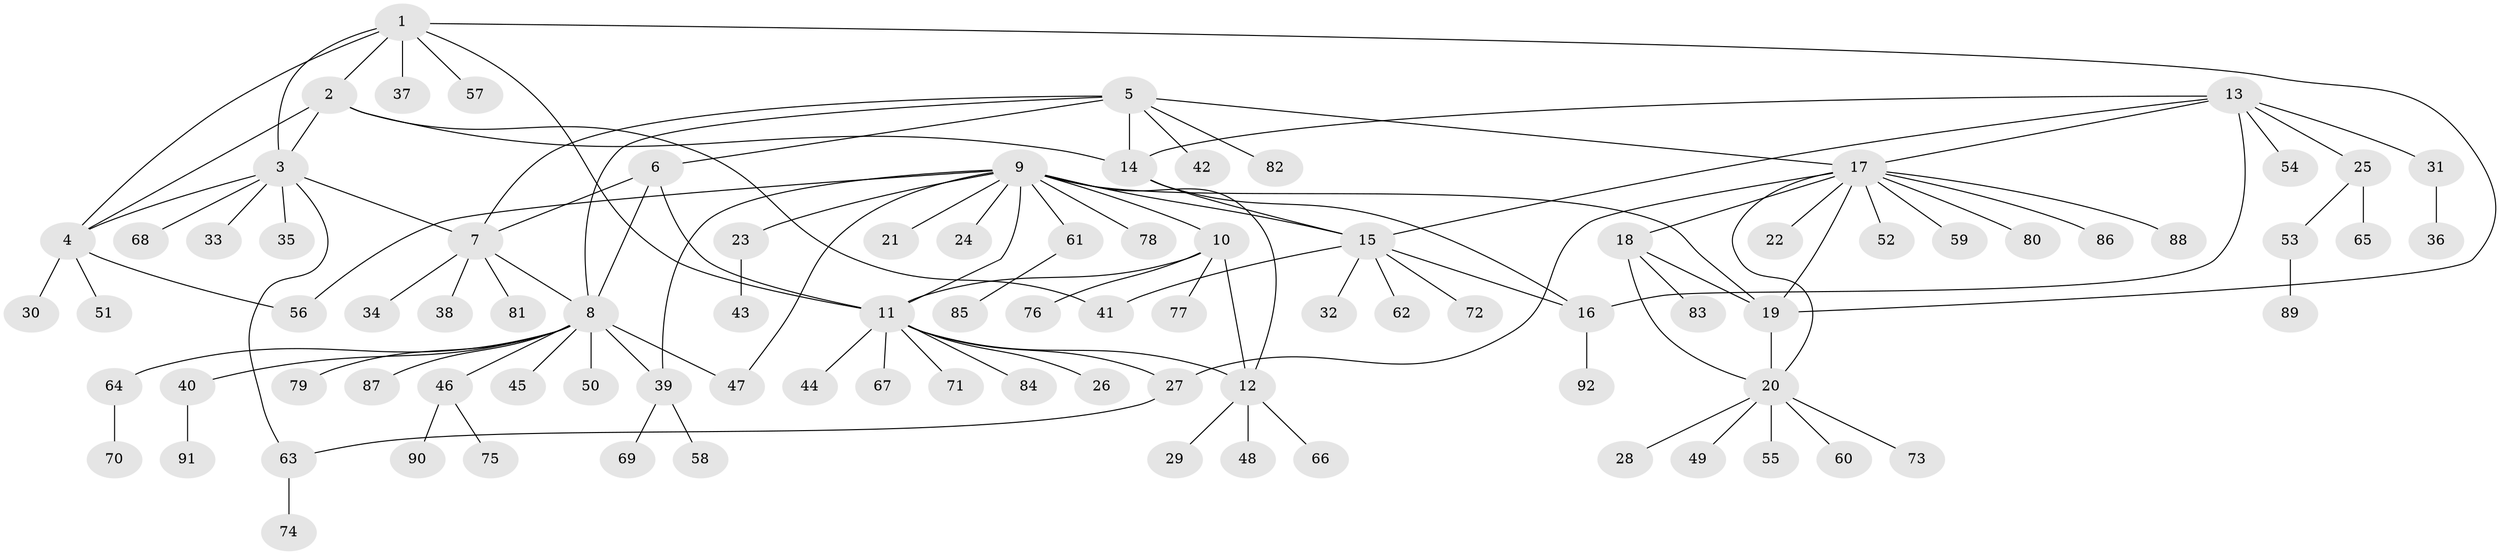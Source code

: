 // coarse degree distribution, {11: 0.014492753623188406, 4: 0.043478260869565216, 15: 0.014492753623188406, 3: 0.057971014492753624, 5: 0.057971014492753624, 12: 0.014492753623188406, 10: 0.028985507246376812, 6: 0.014492753623188406, 9: 0.014492753623188406, 1: 0.6521739130434783, 2: 0.08695652173913043}
// Generated by graph-tools (version 1.1) at 2025/42/03/06/25 10:42:11]
// undirected, 92 vertices, 118 edges
graph export_dot {
graph [start="1"]
  node [color=gray90,style=filled];
  1;
  2;
  3;
  4;
  5;
  6;
  7;
  8;
  9;
  10;
  11;
  12;
  13;
  14;
  15;
  16;
  17;
  18;
  19;
  20;
  21;
  22;
  23;
  24;
  25;
  26;
  27;
  28;
  29;
  30;
  31;
  32;
  33;
  34;
  35;
  36;
  37;
  38;
  39;
  40;
  41;
  42;
  43;
  44;
  45;
  46;
  47;
  48;
  49;
  50;
  51;
  52;
  53;
  54;
  55;
  56;
  57;
  58;
  59;
  60;
  61;
  62;
  63;
  64;
  65;
  66;
  67;
  68;
  69;
  70;
  71;
  72;
  73;
  74;
  75;
  76;
  77;
  78;
  79;
  80;
  81;
  82;
  83;
  84;
  85;
  86;
  87;
  88;
  89;
  90;
  91;
  92;
  1 -- 2;
  1 -- 3;
  1 -- 4;
  1 -- 11;
  1 -- 19;
  1 -- 37;
  1 -- 57;
  2 -- 3;
  2 -- 4;
  2 -- 14;
  2 -- 41;
  3 -- 4;
  3 -- 7;
  3 -- 33;
  3 -- 35;
  3 -- 63;
  3 -- 68;
  4 -- 30;
  4 -- 51;
  4 -- 56;
  5 -- 6;
  5 -- 7;
  5 -- 8;
  5 -- 14;
  5 -- 17;
  5 -- 42;
  5 -- 82;
  6 -- 7;
  6 -- 8;
  6 -- 11;
  7 -- 8;
  7 -- 34;
  7 -- 38;
  7 -- 81;
  8 -- 39;
  8 -- 40;
  8 -- 45;
  8 -- 46;
  8 -- 47;
  8 -- 50;
  8 -- 64;
  8 -- 79;
  8 -- 87;
  9 -- 10;
  9 -- 11;
  9 -- 12;
  9 -- 15;
  9 -- 19;
  9 -- 21;
  9 -- 23;
  9 -- 24;
  9 -- 39;
  9 -- 47;
  9 -- 56;
  9 -- 61;
  9 -- 78;
  10 -- 11;
  10 -- 12;
  10 -- 76;
  10 -- 77;
  11 -- 12;
  11 -- 26;
  11 -- 27;
  11 -- 44;
  11 -- 67;
  11 -- 71;
  11 -- 84;
  12 -- 29;
  12 -- 48;
  12 -- 66;
  13 -- 14;
  13 -- 15;
  13 -- 16;
  13 -- 17;
  13 -- 25;
  13 -- 31;
  13 -- 54;
  14 -- 15;
  14 -- 16;
  15 -- 16;
  15 -- 32;
  15 -- 41;
  15 -- 62;
  15 -- 72;
  16 -- 92;
  17 -- 18;
  17 -- 19;
  17 -- 20;
  17 -- 22;
  17 -- 27;
  17 -- 52;
  17 -- 59;
  17 -- 80;
  17 -- 86;
  17 -- 88;
  18 -- 19;
  18 -- 20;
  18 -- 83;
  19 -- 20;
  20 -- 28;
  20 -- 49;
  20 -- 55;
  20 -- 60;
  20 -- 73;
  23 -- 43;
  25 -- 53;
  25 -- 65;
  27 -- 63;
  31 -- 36;
  39 -- 58;
  39 -- 69;
  40 -- 91;
  46 -- 75;
  46 -- 90;
  53 -- 89;
  61 -- 85;
  63 -- 74;
  64 -- 70;
}
